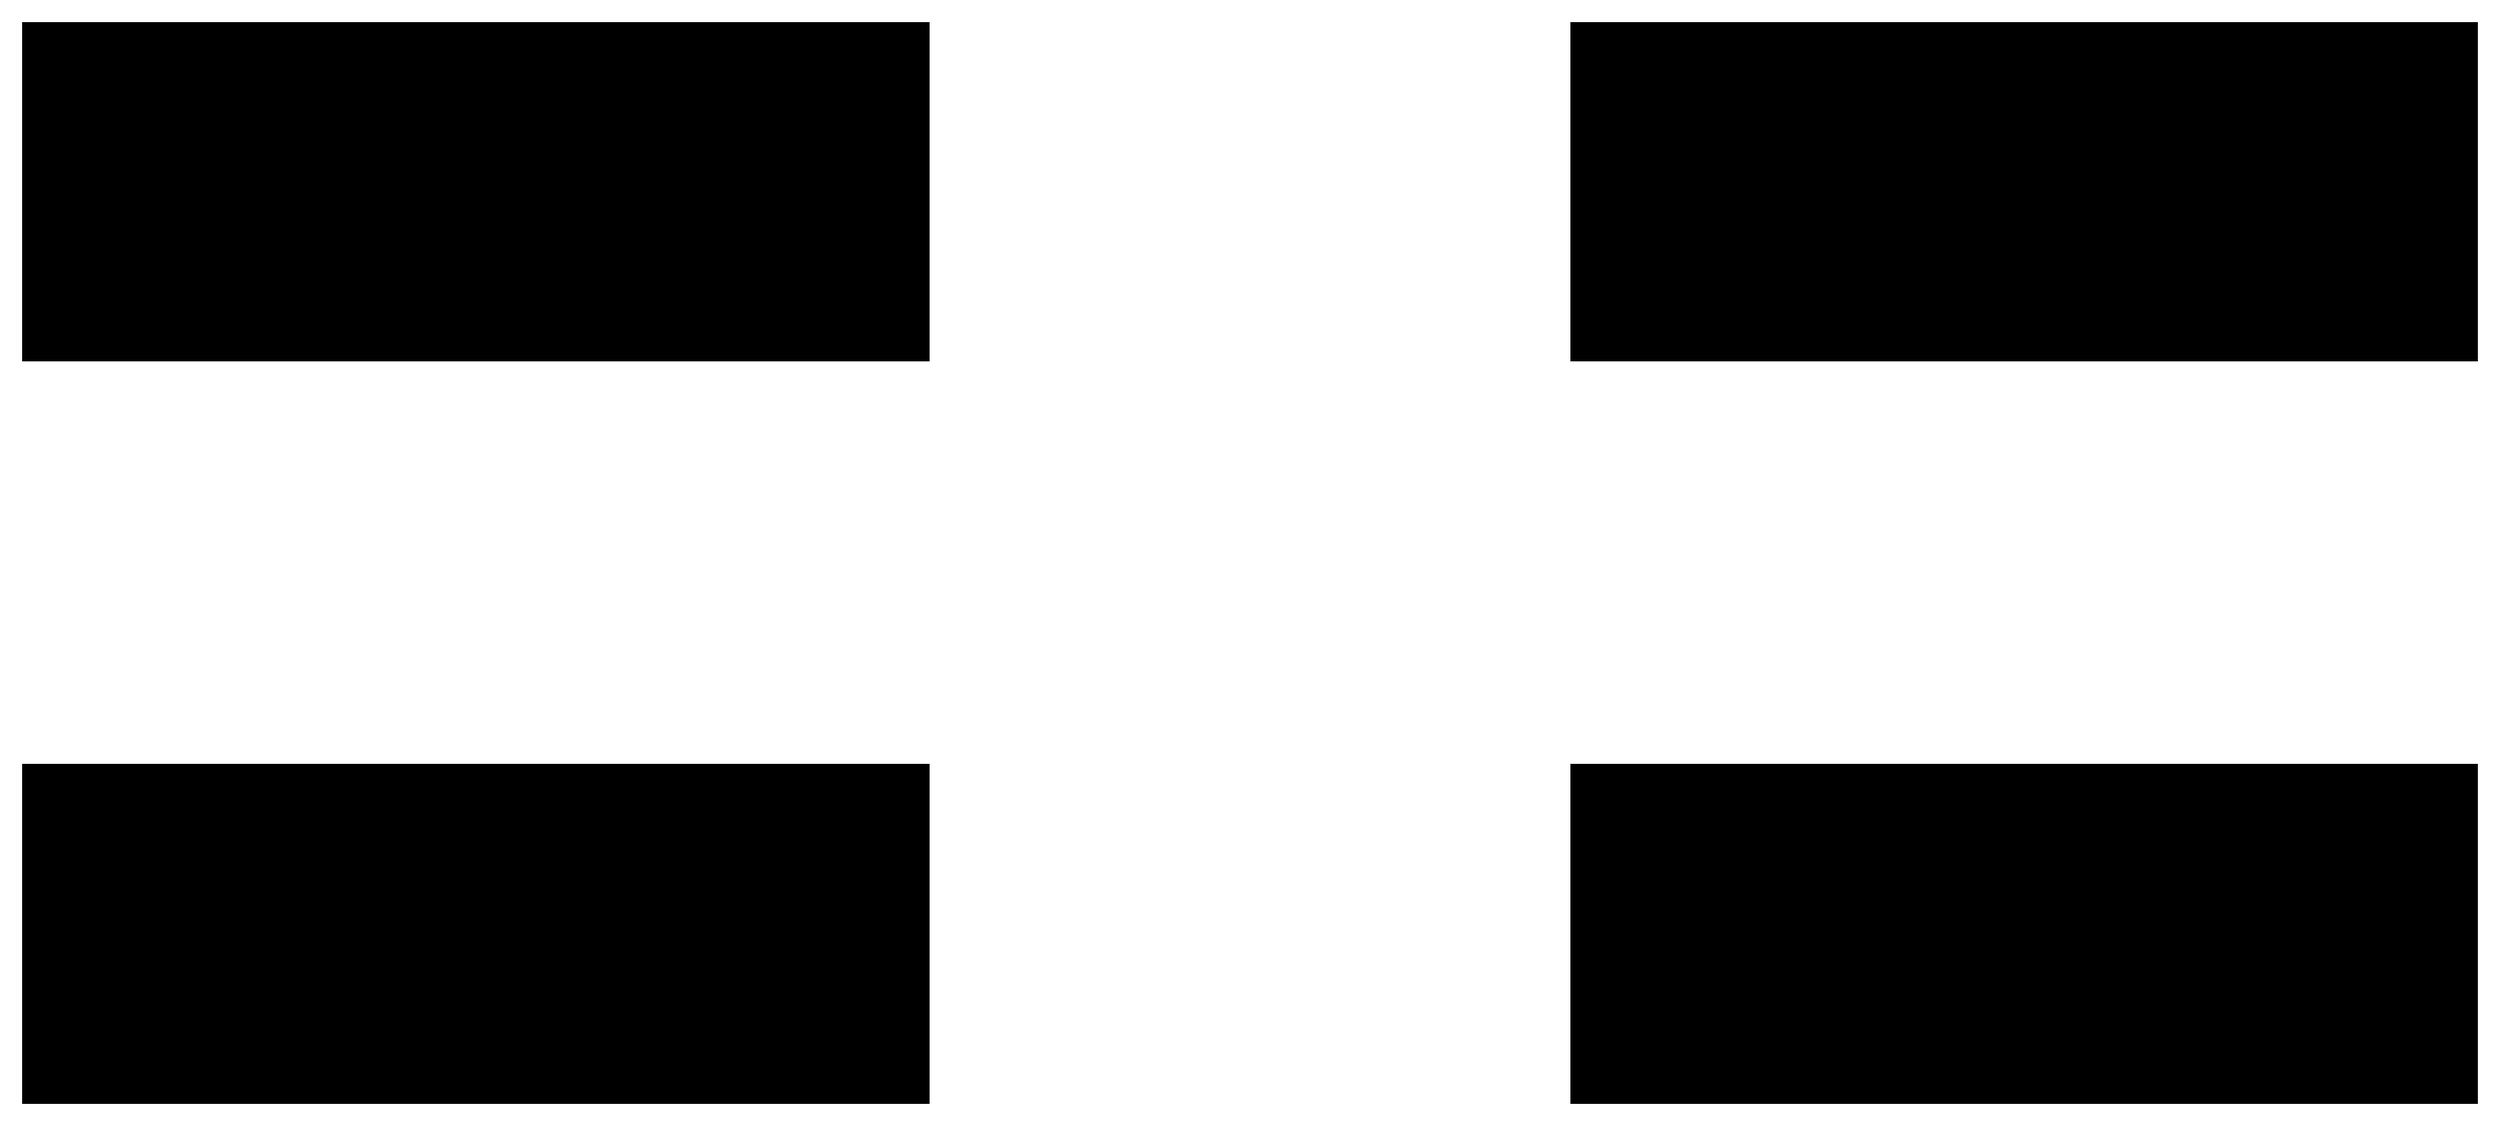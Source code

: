 


\begin{tikzpicture}[y=0.80pt, x=0.80pt, yscale=-1.0, xscale=1.0, inner sep=0pt, outer sep=0pt]
\begin{scope}[shift={(100.0,1856.0)},nonzero rule]
  \path[draw=.,fill=.,line width=1.600pt] (1724.0,-848.0) --
    (1208.0,-848.0) -- (1208.0,-1040.0) -- (1724.0,-1040.0) --
    (1724.0,-848.0) -- cycle(1724.0,-424.0) -- (1208.0,-424.0)
    -- (1208.0,-616.0) -- (1724.0,-616.0) -- (1724.0,-424.0) --
    cycle(840.0,-848.0) -- (324.0,-848.0) -- (324.0,-1040.0) --
    (840.0,-1040.0) -- (840.0,-848.0) -- cycle(840.0,-424.0) --
    (324.0,-424.0) -- (324.0,-616.0) -- (840.0,-616.0) --
    (840.0,-424.0) -- cycle;
\end{scope}

\end{tikzpicture}

